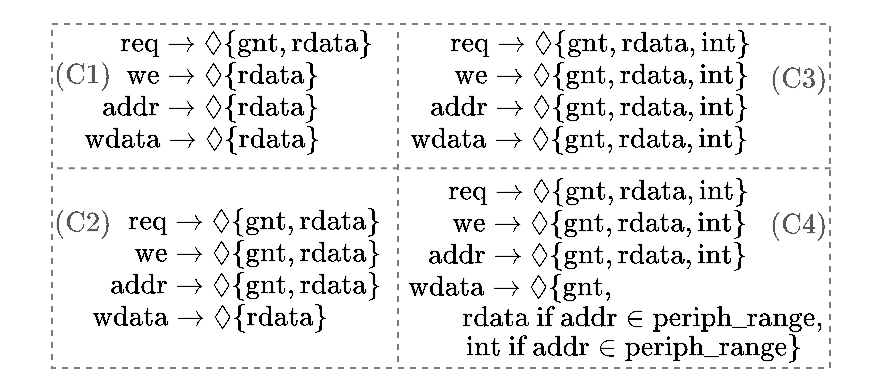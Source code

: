 <mxfile version="28.1.2">
  <diagram name="Page-1" id="wbKx4W4MyXmvGZ7B1Mcj">
    <mxGraphModel dx="2294" dy="1105" grid="1" gridSize="10" guides="1" tooltips="1" connect="1" arrows="1" fold="1" page="1" pageScale="1" pageWidth="827" pageHeight="1169" math="1" shadow="0">
      <root>
        <mxCell id="0" />
        <mxCell id="1" parent="0" />
        <mxCell id="3l_xkGtYVz6DhgKAWS7j-34" value="" style="rounded=0;whiteSpace=wrap;html=1;fillColor=none;dashed=1;strokeColor=#7C7C7C;" parent="1" vertex="1">
          <mxGeometry x="-29" y="38" width="389" height="172" as="geometry" />
        </mxCell>
        <mxCell id="3l_xkGtYVz6DhgKAWS7j-1" value="&lt;div style=&quot;text-align: left;&quot;&gt;&lt;span style=&quot;background-color: transparent; color: light-dark(rgb(0, 0, 0), rgb(255, 255, 255));&quot;&gt;$$\text{req} \rightarrow \lozenge \{\text{gnt}, \text{rdata}\}$$&lt;/span&gt;&lt;/div&gt;&lt;svg style=&quot;vertical-align: 0px;&quot; xmlns:xlink=&quot;http://www.w3.org/1999/xlink&quot; viewBox=&quot;0 0 12 12&quot; role=&quot;img&quot; height=&quot;0.027ex&quot; width=&quot;0.027ex&quot; xmlns=&quot;http://www.w3.org/2000/svg&quot;&gt;&lt;defs&gt;&lt;/defs&gt;&lt;g transform=&quot;scale(1,-1)&quot; stroke-width=&quot;0&quot; fill=&quot;currentColor&quot; stroke=&quot;currentColor&quot;&gt;&lt;g data-mml-node=&quot;math&quot;&gt;&lt;/g&gt;&lt;/g&gt;&lt;/svg&gt;" style="text;html=1;align=center;verticalAlign=middle;whiteSpace=wrap;rounded=0;" parent="1" vertex="1">
          <mxGeometry x="-7" y="50" width="150" height="10" as="geometry" />
        </mxCell>
        <mxCell id="3l_xkGtYVz6DhgKAWS7j-3" value="&lt;div style=&quot;text-align: left;&quot;&gt;&lt;span style=&quot;background-color: transparent; color: light-dark(rgb(0, 0, 0), rgb(255, 255, 255));&quot;&gt;$$\text{we} \rightarrow \lozenge \{\text{rdata}\}$$&lt;/span&gt;&lt;/div&gt;&lt;svg style=&quot;vertical-align: 0px;&quot; xmlns:xlink=&quot;http://www.w3.org/1999/xlink&quot; viewBox=&quot;0 0 12 12&quot; role=&quot;img&quot; height=&quot;0.027ex&quot; width=&quot;0.027ex&quot; xmlns=&quot;http://www.w3.org/2000/svg&quot;&gt;&lt;defs&gt;&lt;/defs&gt;&lt;g transform=&quot;scale(1,-1)&quot; stroke-width=&quot;0&quot; fill=&quot;currentColor&quot; stroke=&quot;currentColor&quot;&gt;&lt;g data-mml-node=&quot;math&quot;&gt;&lt;/g&gt;&lt;/g&gt;&lt;/svg&gt;" style="text;html=1;align=center;verticalAlign=middle;whiteSpace=wrap;rounded=0;" parent="1" vertex="1">
          <mxGeometry x="-19" y="66" width="150" height="10" as="geometry" />
        </mxCell>
        <mxCell id="3l_xkGtYVz6DhgKAWS7j-4" value="&lt;div style=&quot;text-align: left;&quot;&gt;&lt;span style=&quot;background-color: transparent; color: light-dark(rgb(0, 0, 0), rgb(255, 255, 255));&quot;&gt;$$\text{addr} \rightarrow \lozenge \{\text{rdata}\}$$&lt;/span&gt;&lt;/div&gt;&lt;svg style=&quot;vertical-align: 0px;&quot; xmlns:xlink=&quot;http://www.w3.org/1999/xlink&quot; viewBox=&quot;0 0 12 12&quot; role=&quot;img&quot; height=&quot;0.027ex&quot; width=&quot;0.027ex&quot; xmlns=&quot;http://www.w3.org/2000/svg&quot;&gt;&lt;defs&gt;&lt;/defs&gt;&lt;g transform=&quot;scale(1,-1)&quot; stroke-width=&quot;0&quot; fill=&quot;currentColor&quot; stroke=&quot;currentColor&quot;&gt;&lt;g data-mml-node=&quot;math&quot;&gt;&lt;/g&gt;&lt;/g&gt;&lt;/svg&gt;" style="text;html=1;align=center;verticalAlign=middle;whiteSpace=wrap;rounded=0;" parent="1" vertex="1">
          <mxGeometry x="-25" y="82" width="150" height="10" as="geometry" />
        </mxCell>
        <mxCell id="3l_xkGtYVz6DhgKAWS7j-5" value="&lt;div style=&quot;text-align: left;&quot;&gt;&lt;span style=&quot;background-color: transparent; color: light-dark(rgb(0, 0, 0), rgb(255, 255, 255));&quot;&gt;$$\text{wdata} \rightarrow \lozenge \{\text{rdata}\}$$&lt;/span&gt;&lt;/div&gt;&lt;svg style=&quot;vertical-align: 0px;&quot; xmlns:xlink=&quot;http://www.w3.org/1999/xlink&quot; viewBox=&quot;0 0 12 12&quot; role=&quot;img&quot; height=&quot;0.027ex&quot; width=&quot;0.027ex&quot; xmlns=&quot;http://www.w3.org/2000/svg&quot;&gt;&lt;defs&gt;&lt;/defs&gt;&lt;g transform=&quot;scale(1,-1)&quot; stroke-width=&quot;0&quot; fill=&quot;currentColor&quot; stroke=&quot;currentColor&quot;&gt;&lt;g data-mml-node=&quot;math&quot;&gt;&lt;/g&gt;&lt;/g&gt;&lt;/svg&gt;" style="text;html=1;align=center;verticalAlign=middle;whiteSpace=wrap;rounded=0;" parent="1" vertex="1">
          <mxGeometry x="-29" y="98" width="150" height="10" as="geometry" />
        </mxCell>
        <mxCell id="3l_xkGtYVz6DhgKAWS7j-6" value="&lt;div style=&quot;text-align: left;&quot;&gt;&lt;span style=&quot;background-color: transparent; color: light-dark(rgb(0, 0, 0), rgb(255, 255, 255));&quot;&gt;$$\text{req} \rightarrow \lozenge \{\text{gnt}, \text{rdata}\}$$&lt;/span&gt;&lt;/div&gt;&lt;svg style=&quot;vertical-align: 0px;&quot; xmlns:xlink=&quot;http://www.w3.org/1999/xlink&quot; viewBox=&quot;0 0 12 12&quot; role=&quot;img&quot; height=&quot;0.027ex&quot; width=&quot;0.027ex&quot; xmlns=&quot;http://www.w3.org/2000/svg&quot;&gt;&lt;defs&gt;&lt;/defs&gt;&lt;g transform=&quot;scale(1,-1)&quot; stroke-width=&quot;0&quot; fill=&quot;currentColor&quot; stroke=&quot;currentColor&quot;&gt;&lt;g data-mml-node=&quot;math&quot;&gt;&lt;/g&gt;&lt;/g&gt;&lt;/svg&gt;" style="text;html=1;align=center;verticalAlign=middle;whiteSpace=wrap;rounded=0;" parent="1" vertex="1">
          <mxGeometry x="-3" y="139" width="150" height="10" as="geometry" />
        </mxCell>
        <mxCell id="3l_xkGtYVz6DhgKAWS7j-12" value="&lt;span style=&quot;text-align: left;&quot;&gt;$$\text{we} \rightarrow \lozenge \{\text{gnt}, \text{rdata}\}$$&lt;/span&gt;" style="text;html=1;align=center;verticalAlign=middle;whiteSpace=wrap;rounded=0;" parent="1" vertex="1">
          <mxGeometry x="-11" y="143" width="170" height="20" as="geometry" />
        </mxCell>
        <mxCell id="3l_xkGtYVz6DhgKAWS7j-13" value="&lt;span style=&quot;text-align: left;&quot;&gt;$$\text{addr} \rightarrow \lozenge \{\text{gnt}, \text{rdata}\}$$&lt;/span&gt;" style="text;html=1;align=center;verticalAlign=middle;whiteSpace=wrap;rounded=0;" parent="1" vertex="1">
          <mxGeometry x="-24" y="161" width="184" height="16" as="geometry" />
        </mxCell>
        <mxCell id="3l_xkGtYVz6DhgKAWS7j-14" value="&lt;span style=&quot;text-align: left;&quot;&gt;$$\text{wdata} \rightarrow \lozenge \{\text{rdata}\}$$&lt;/span&gt;" style="text;html=1;align=center;verticalAlign=middle;whiteSpace=wrap;rounded=0;" parent="1" vertex="1">
          <mxGeometry x="-45" y="174" width="190" height="22" as="geometry" />
        </mxCell>
        <mxCell id="3l_xkGtYVz6DhgKAWS7j-15" value="&lt;div style=&quot;text-align: left;&quot;&gt;&lt;span style=&quot;background-color: transparent; color: light-dark(rgb(0, 0, 0), rgb(255, 255, 255));&quot;&gt;$$\text{req} \rightarrow \lozenge \{\text{gnt}, \text{rdata}, \text{int}\}$$&lt;/span&gt;&lt;/div&gt;&lt;svg style=&quot;vertical-align: 0px;&quot; xmlns:xlink=&quot;http://www.w3.org/1999/xlink&quot; viewBox=&quot;0 0 12 12&quot; role=&quot;img&quot; height=&quot;0.027ex&quot; width=&quot;0.027ex&quot; xmlns=&quot;http://www.w3.org/2000/svg&quot;&gt;&lt;defs&gt;&lt;/defs&gt;&lt;g transform=&quot;scale(1,-1)&quot; stroke-width=&quot;0&quot; fill=&quot;currentColor&quot; stroke=&quot;currentColor&quot;&gt;&lt;g data-mml-node=&quot;math&quot;&gt;&lt;/g&gt;&lt;/g&gt;&lt;/svg&gt;" style="text;html=1;align=center;verticalAlign=middle;whiteSpace=wrap;rounded=0;" parent="1" vertex="1">
          <mxGeometry x="170" y="50" width="150" height="10" as="geometry" />
        </mxCell>
        <mxCell id="3l_xkGtYVz6DhgKAWS7j-16" value="&lt;span style=&quot;text-align: left;&quot;&gt;$$\text{we} \rightarrow \lozenge \{\text{gnt}, \text{rdata}, \text{int}\}$$&lt;/span&gt;" style="text;html=1;align=center;verticalAlign=middle;whiteSpace=wrap;rounded=0;" parent="1" vertex="1">
          <mxGeometry x="161" y="54" width="170" height="20" as="geometry" />
        </mxCell>
        <mxCell id="3l_xkGtYVz6DhgKAWS7j-17" value="&lt;span style=&quot;text-align: left;&quot;&gt;$$\text{addr} \rightarrow \lozenge \{\text{gnt}, \text{rdata}, \text{int}\}$$&lt;/span&gt;" style="text;html=1;align=center;verticalAlign=middle;whiteSpace=wrap;rounded=0;" parent="1" vertex="1">
          <mxGeometry x="148" y="72" width="184" height="16" as="geometry" />
        </mxCell>
        <mxCell id="3l_xkGtYVz6DhgKAWS7j-18" value="&lt;span style=&quot;text-align: left;&quot;&gt;$$\text{wdata} \rightarrow \lozenge \{\text{gnt}, \text{rdata}, \text{int}\}$$&lt;/span&gt;" style="text;html=1;align=center;verticalAlign=middle;whiteSpace=wrap;rounded=0;" parent="1" vertex="1">
          <mxGeometry x="140" y="85" width="190" height="22" as="geometry" />
        </mxCell>
        <mxCell id="3l_xkGtYVz6DhgKAWS7j-19" value="&lt;div style=&quot;text-align: left;&quot;&gt;&lt;span style=&quot;background-color: transparent; color: light-dark(rgb(0, 0, 0), rgb(255, 255, 255));&quot;&gt;$$\text{req} \rightarrow \lozenge \{\text{gnt}, \text{rdata}, \text{int}\}$$&lt;/span&gt;&lt;/div&gt;&lt;svg style=&quot;vertical-align: 0px;&quot; xmlns:xlink=&quot;http://www.w3.org/1999/xlink&quot; viewBox=&quot;0 0 12 12&quot; role=&quot;img&quot; height=&quot;0.027ex&quot; width=&quot;0.027ex&quot; xmlns=&quot;http://www.w3.org/2000/svg&quot;&gt;&lt;defs&gt;&lt;/defs&gt;&lt;g transform=&quot;scale(1,-1)&quot; stroke-width=&quot;0&quot; fill=&quot;currentColor&quot; stroke=&quot;currentColor&quot;&gt;&lt;g data-mml-node=&quot;math&quot;&gt;&lt;/g&gt;&lt;/g&gt;&lt;/svg&gt;" style="text;html=1;align=center;verticalAlign=middle;whiteSpace=wrap;rounded=0;" parent="1" vertex="1">
          <mxGeometry x="169" y="124" width="150" height="10" as="geometry" />
        </mxCell>
        <mxCell id="3l_xkGtYVz6DhgKAWS7j-20" value="&lt;span style=&quot;text-align: left;&quot;&gt;$$\text{we} \rightarrow \lozenge \{\text{gnt}, \text{rdata}, \text{int}\}$$&lt;/span&gt;" style="text;html=1;align=center;verticalAlign=middle;whiteSpace=wrap;rounded=0;" parent="1" vertex="1">
          <mxGeometry x="160" y="128" width="170" height="20" as="geometry" />
        </mxCell>
        <mxCell id="3l_xkGtYVz6DhgKAWS7j-21" value="&lt;span style=&quot;text-align: left;&quot;&gt;$$\text{addr} \rightarrow \lozenge \{\text{gnt}, \text{rdata}, \text{int}\}$$&lt;/span&gt;" style="text;html=1;align=center;verticalAlign=middle;whiteSpace=wrap;rounded=0;" parent="1" vertex="1">
          <mxGeometry x="147" y="146" width="184" height="16" as="geometry" />
        </mxCell>
        <mxCell id="3l_xkGtYVz6DhgKAWS7j-22" value="&lt;span style=&quot;text-align: left;&quot;&gt;$$\text{wdata} \rightarrow \lozenge \{\text{gnt},&lt;br&gt;$$&lt;/span&gt;" style="text;html=1;align=center;verticalAlign=middle;whiteSpace=wrap;rounded=0;" parent="1" vertex="1">
          <mxGeometry x="105" y="159" width="190" height="22" as="geometry" />
        </mxCell>
        <mxCell id="3l_xkGtYVz6DhgKAWS7j-24" value="&lt;span style=&quot;text-align: left;&quot;&gt;$$\text{rdata if addr} \in \text{periph_range,}$$&lt;/span&gt;" style="text;html=1;align=center;verticalAlign=middle;whiteSpace=wrap;rounded=0;" parent="1" vertex="1">
          <mxGeometry x="171" y="174" width="190" height="22" as="geometry" />
        </mxCell>
        <mxCell id="3l_xkGtYVz6DhgKAWS7j-26" value="&lt;span style=&quot;text-align: left;&quot;&gt;$$\text{int if addr} \in \text{periph_range}\}$$&lt;/span&gt;" style="text;html=1;align=center;verticalAlign=middle;whiteSpace=wrap;rounded=0;" parent="1" vertex="1">
          <mxGeometry x="167" y="189" width="190" height="22" as="geometry" />
        </mxCell>
        <mxCell id="3l_xkGtYVz6DhgKAWS7j-32" value="" style="endArrow=none;dashed=1;html=1;rounded=0;strokeColor=#7C7C7C;" parent="1" edge="1">
          <mxGeometry width="50" height="50" relative="1" as="geometry">
            <mxPoint x="144" y="207" as="sourcePoint" />
            <mxPoint x="144" y="40" as="targetPoint" />
          </mxGeometry>
        </mxCell>
        <mxCell id="3l_xkGtYVz6DhgKAWS7j-33" value="" style="endArrow=none;dashed=1;html=1;rounded=0;strokeColor=#7C7C7C;entryX=0.001;entryY=0.419;entryDx=0;entryDy=0;entryPerimeter=0;exitX=1.001;exitY=0.419;exitDx=0;exitDy=0;exitPerimeter=0;" parent="1" source="3l_xkGtYVz6DhgKAWS7j-34" target="3l_xkGtYVz6DhgKAWS7j-34" edge="1">
          <mxGeometry width="50" height="50" relative="1" as="geometry">
            <mxPoint x="347" y="110" as="sourcePoint" />
            <mxPoint x="-25" y="110" as="targetPoint" />
          </mxGeometry>
        </mxCell>
        <mxCell id="eKftTvHDBTNzPtZPAFcp-2" value="&lt;font style=&quot;color: rgb(89, 89, 89);&quot;&gt;$$(\text{C1})$$&lt;/font&gt;" style="text;html=1;align=center;verticalAlign=middle;whiteSpace=wrap;rounded=0;" vertex="1" parent="1">
          <mxGeometry x="-29" y="54" width="30" height="20" as="geometry" />
        </mxCell>
        <mxCell id="eKftTvHDBTNzPtZPAFcp-10" value="&lt;font style=&quot;color: rgb(89, 89, 89);&quot;&gt;$$(\text{C2})$$&lt;/font&gt;" style="text;html=1;align=center;verticalAlign=middle;whiteSpace=wrap;rounded=0;" vertex="1" parent="1">
          <mxGeometry x="-29" y="128" width="30" height="20" as="geometry" />
        </mxCell>
        <mxCell id="eKftTvHDBTNzPtZPAFcp-11" value="&lt;font style=&quot;color: rgb(89, 89, 89);&quot;&gt;$$(\text{C4})$$&lt;/font&gt;" style="text;html=1;align=center;verticalAlign=middle;whiteSpace=wrap;rounded=0;" vertex="1" parent="1">
          <mxGeometry x="329" y="129" width="30" height="20" as="geometry" />
        </mxCell>
        <mxCell id="eKftTvHDBTNzPtZPAFcp-13" value="&lt;font style=&quot;color: rgb(89, 89, 89);&quot;&gt;$$(\text{C3})$$&lt;/font&gt;" style="text;html=1;align=center;verticalAlign=middle;whiteSpace=wrap;rounded=0;" vertex="1" parent="1">
          <mxGeometry x="329" y="56" width="30" height="20" as="geometry" />
        </mxCell>
      </root>
    </mxGraphModel>
  </diagram>
</mxfile>
